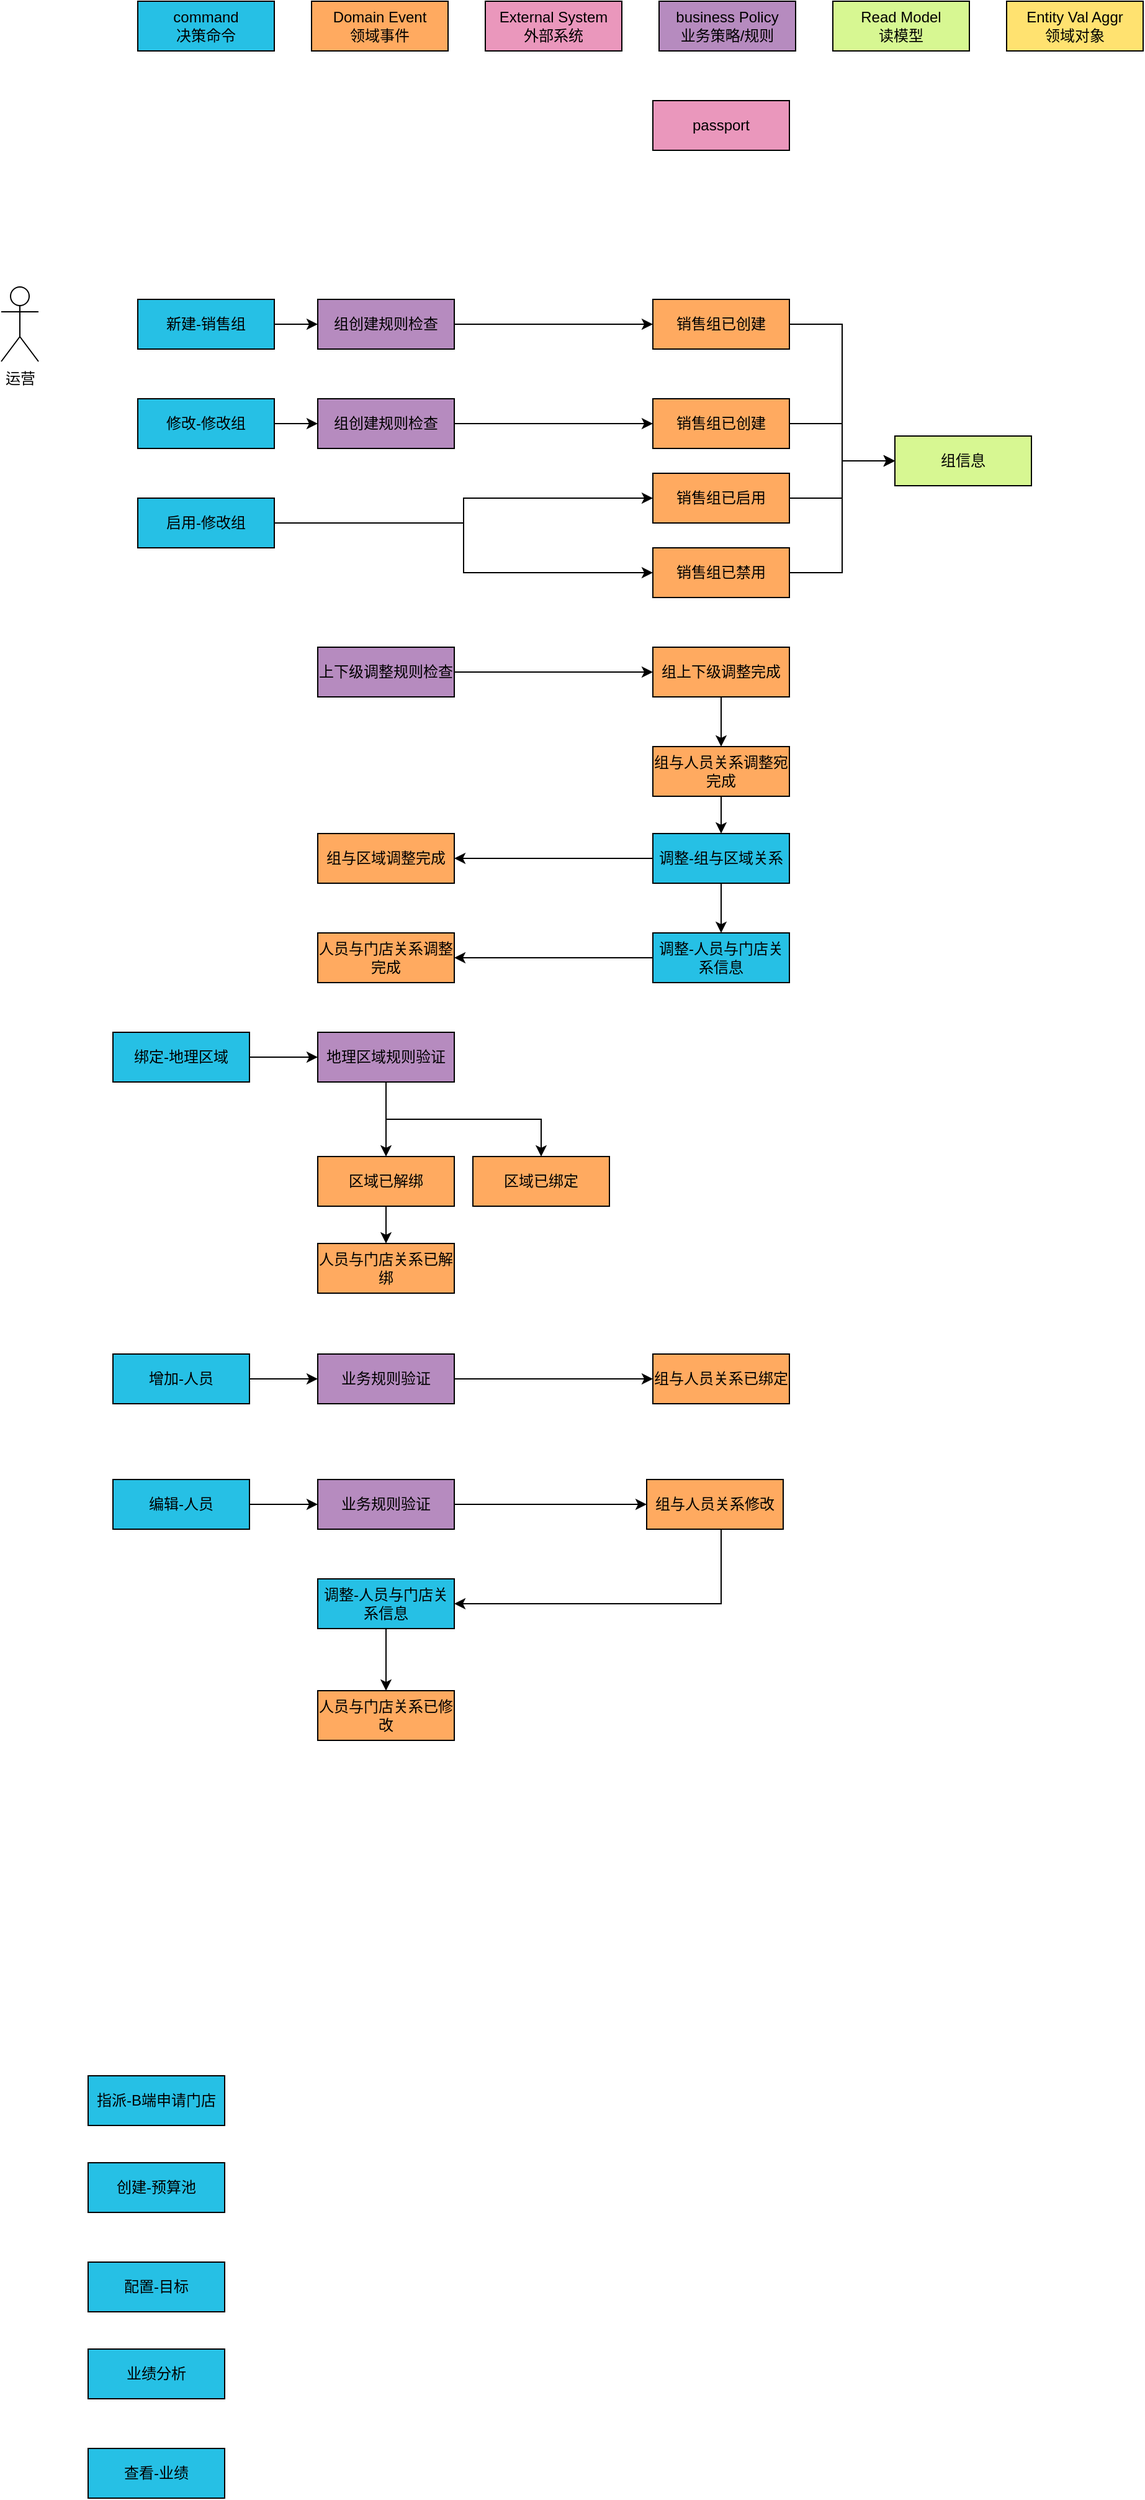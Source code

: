 <mxfile version="28.0.9">
  <diagram name="第 1 页" id="7w6zi9jCp_np2msTW12s">
    <mxGraphModel dx="1159" dy="709" grid="1" gridSize="10" guides="1" tooltips="1" connect="1" arrows="1" fold="1" page="1" pageScale="1" pageWidth="827" pageHeight="1169" math="0" shadow="0">
      <root>
        <mxCell id="0" />
        <mxCell id="1" parent="0" />
        <mxCell id="_sHUTvcMdDTdJ8EnGrEK-1" value="&lt;div&gt;&lt;font&gt;command&lt;/font&gt;&lt;/div&gt;&lt;font&gt;决策命令&lt;/font&gt;" style="rounded=0;whiteSpace=wrap;html=1;fillColor=#26C0E5;" parent="1" vertex="1">
          <mxGeometry x="160" y="80" width="110" height="40" as="geometry" />
        </mxCell>
        <mxCell id="_sHUTvcMdDTdJ8EnGrEK-2" value="&lt;font&gt;Domain Event&lt;/font&gt;&lt;div&gt;&lt;font&gt;领域事件&lt;/font&gt;&lt;/div&gt;" style="rounded=0;whiteSpace=wrap;html=1;fillColor=#FFAA60;" parent="1" vertex="1">
          <mxGeometry x="300" y="80" width="110" height="40" as="geometry" />
        </mxCell>
        <mxCell id="_sHUTvcMdDTdJ8EnGrEK-3" value="Read Model&lt;div&gt;读模型&lt;/div&gt;" style="rounded=0;whiteSpace=wrap;html=1;fillColor=#D7F792;" parent="1" vertex="1">
          <mxGeometry x="720" y="80" width="110" height="40" as="geometry" />
        </mxCell>
        <mxCell id="_sHUTvcMdDTdJ8EnGrEK-4" value="External System&lt;div&gt;外部系统&lt;/div&gt;" style="rounded=0;whiteSpace=wrap;html=1;fillColor=#EA97BC;" parent="1" vertex="1">
          <mxGeometry x="440" y="80" width="110" height="40" as="geometry" />
        </mxCell>
        <mxCell id="_sHUTvcMdDTdJ8EnGrEK-5" value="business Policy&lt;div&gt;业务策略/规则&lt;/div&gt;" style="rounded=0;whiteSpace=wrap;html=1;fillColor=#B68BBF;" parent="1" vertex="1">
          <mxGeometry x="580" y="80" width="110" height="40" as="geometry" />
        </mxCell>
        <mxCell id="_sHUTvcMdDTdJ8EnGrEK-8" value="&lt;font&gt;Entity Val Aggr&lt;/font&gt;&lt;div&gt;&lt;font&gt;领域对象&lt;/font&gt;&lt;/div&gt;" style="rounded=0;whiteSpace=wrap;html=1;fillColor=#FFE270;" parent="1" vertex="1">
          <mxGeometry x="860" y="80" width="110" height="40" as="geometry" />
        </mxCell>
        <mxCell id="sNWVwF46tpGVJdv4zzlN-1" value="运营" style="shape=umlActor;verticalLabelPosition=bottom;verticalAlign=top;html=1;outlineConnect=0;" parent="1" vertex="1">
          <mxGeometry x="50" y="310" width="30" height="60" as="geometry" />
        </mxCell>
        <mxCell id="CuO03zdZ_H9ETCIROUNS-28" style="edgeStyle=orthogonalEdgeStyle;rounded=0;orthogonalLoop=1;jettySize=auto;html=1;exitX=1;exitY=0.5;exitDx=0;exitDy=0;entryX=0;entryY=0.5;entryDx=0;entryDy=0;" edge="1" parent="1" source="sNWVwF46tpGVJdv4zzlN-2" target="CuO03zdZ_H9ETCIROUNS-2">
          <mxGeometry relative="1" as="geometry" />
        </mxCell>
        <mxCell id="sNWVwF46tpGVJdv4zzlN-2" value="新建-销售组" style="rounded=0;whiteSpace=wrap;html=1;fillColor=#26C0E5;" parent="1" vertex="1">
          <mxGeometry x="160" y="320" width="110" height="40" as="geometry" />
        </mxCell>
        <mxCell id="CuO03zdZ_H9ETCIROUNS-27" style="edgeStyle=orthogonalEdgeStyle;rounded=0;orthogonalLoop=1;jettySize=auto;html=1;" edge="1" parent="1" source="sNWVwF46tpGVJdv4zzlN-3" target="CuO03zdZ_H9ETCIROUNS-9">
          <mxGeometry relative="1" as="geometry" />
        </mxCell>
        <mxCell id="sNWVwF46tpGVJdv4zzlN-3" value="修改-修改组" style="rounded=0;whiteSpace=wrap;html=1;fillColor=#26C0E5;" parent="1" vertex="1">
          <mxGeometry x="160" y="400" width="110" height="40" as="geometry" />
        </mxCell>
        <mxCell id="CuO03zdZ_H9ETCIROUNS-76" style="edgeStyle=orthogonalEdgeStyle;rounded=0;orthogonalLoop=1;jettySize=auto;html=1;entryX=0;entryY=0.5;entryDx=0;entryDy=0;" edge="1" parent="1" source="sNWVwF46tpGVJdv4zzlN-4" target="CuO03zdZ_H9ETCIROUNS-39">
          <mxGeometry relative="1" as="geometry" />
        </mxCell>
        <mxCell id="sNWVwF46tpGVJdv4zzlN-4" value="绑定-地理区域" style="rounded=0;whiteSpace=wrap;html=1;fillColor=#26C0E5;" parent="1" vertex="1">
          <mxGeometry x="140" y="910" width="110" height="40" as="geometry" />
        </mxCell>
        <mxCell id="CuO03zdZ_H9ETCIROUNS-77" style="edgeStyle=orthogonalEdgeStyle;rounded=0;orthogonalLoop=1;jettySize=auto;html=1;entryX=0;entryY=0.5;entryDx=0;entryDy=0;" edge="1" parent="1" source="sNWVwF46tpGVJdv4zzlN-6" target="CuO03zdZ_H9ETCIROUNS-62">
          <mxGeometry relative="1" as="geometry" />
        </mxCell>
        <mxCell id="sNWVwF46tpGVJdv4zzlN-6" value="增加-人员" style="rounded=0;whiteSpace=wrap;html=1;fillColor=#26C0E5;" parent="1" vertex="1">
          <mxGeometry x="140" y="1169" width="110" height="40" as="geometry" />
        </mxCell>
        <mxCell id="sNWVwF46tpGVJdv4zzlN-7" value="创建-预算池" style="rounded=0;whiteSpace=wrap;html=1;fillColor=#26C0E5;" parent="1" vertex="1">
          <mxGeometry x="120" y="1820" width="110" height="40" as="geometry" />
        </mxCell>
        <mxCell id="sNWVwF46tpGVJdv4zzlN-8" value="passport" style="rounded=0;whiteSpace=wrap;html=1;fillColor=#EA97BC;" parent="1" vertex="1">
          <mxGeometry x="575" y="160" width="110" height="40" as="geometry" />
        </mxCell>
        <mxCell id="CuO03zdZ_H9ETCIROUNS-17" style="edgeStyle=orthogonalEdgeStyle;rounded=0;orthogonalLoop=1;jettySize=auto;html=1;entryX=0;entryY=0.5;entryDx=0;entryDy=0;" edge="1" parent="1" source="sNWVwF46tpGVJdv4zzlN-9" target="CuO03zdZ_H9ETCIROUNS-8">
          <mxGeometry relative="1" as="geometry" />
        </mxCell>
        <mxCell id="sNWVwF46tpGVJdv4zzlN-9" value="销售组已创建" style="rounded=0;whiteSpace=wrap;html=1;fillColor=#FFAA60;" parent="1" vertex="1">
          <mxGeometry x="575" y="320" width="110" height="40" as="geometry" />
        </mxCell>
        <mxCell id="sNWVwF46tpGVJdv4zzlN-10" value="指派-B端申请门店" style="rounded=0;whiteSpace=wrap;html=1;fillColor=#26C0E5;" parent="1" vertex="1">
          <mxGeometry x="120" y="1750" width="110" height="40" as="geometry" />
        </mxCell>
        <mxCell id="sNWVwF46tpGVJdv4zzlN-11" value="配置-目标" style="rounded=0;whiteSpace=wrap;html=1;fillColor=#26C0E5;" parent="1" vertex="1">
          <mxGeometry x="120" y="1900" width="110" height="40" as="geometry" />
        </mxCell>
        <mxCell id="sNWVwF46tpGVJdv4zzlN-12" value="业绩分析" style="rounded=0;whiteSpace=wrap;html=1;fillColor=#26C0E5;" parent="1" vertex="1">
          <mxGeometry x="120" y="1970" width="110" height="40" as="geometry" />
        </mxCell>
        <mxCell id="CuO03zdZ_H9ETCIROUNS-1" value="查看-业绩" style="rounded=0;whiteSpace=wrap;html=1;fillColor=#26C0E5;" vertex="1" parent="1">
          <mxGeometry x="120" y="2050" width="110" height="40" as="geometry" />
        </mxCell>
        <mxCell id="CuO03zdZ_H9ETCIROUNS-29" style="edgeStyle=orthogonalEdgeStyle;rounded=0;orthogonalLoop=1;jettySize=auto;html=1;entryX=0;entryY=0.5;entryDx=0;entryDy=0;" edge="1" parent="1" source="CuO03zdZ_H9ETCIROUNS-2" target="sNWVwF46tpGVJdv4zzlN-9">
          <mxGeometry relative="1" as="geometry" />
        </mxCell>
        <mxCell id="CuO03zdZ_H9ETCIROUNS-2" value="组创建规则检查" style="rounded=0;whiteSpace=wrap;html=1;fillColor=#B68BBF;" vertex="1" parent="1">
          <mxGeometry x="305" y="320" width="110" height="40" as="geometry" />
        </mxCell>
        <mxCell id="CuO03zdZ_H9ETCIROUNS-8" value="组信息" style="rounded=0;whiteSpace=wrap;html=1;fillColor=#D7F792;" vertex="1" parent="1">
          <mxGeometry x="770" y="430" width="110" height="40" as="geometry" />
        </mxCell>
        <mxCell id="CuO03zdZ_H9ETCIROUNS-30" style="edgeStyle=orthogonalEdgeStyle;rounded=0;orthogonalLoop=1;jettySize=auto;html=1;entryX=0;entryY=0.5;entryDx=0;entryDy=0;" edge="1" parent="1" source="CuO03zdZ_H9ETCIROUNS-9" target="CuO03zdZ_H9ETCIROUNS-22">
          <mxGeometry relative="1" as="geometry" />
        </mxCell>
        <mxCell id="CuO03zdZ_H9ETCIROUNS-9" value="组创建规则检查" style="rounded=0;whiteSpace=wrap;html=1;fillColor=#B68BBF;" vertex="1" parent="1">
          <mxGeometry x="305" y="400" width="110" height="40" as="geometry" />
        </mxCell>
        <mxCell id="CuO03zdZ_H9ETCIROUNS-19" value="" style="edgeStyle=orthogonalEdgeStyle;rounded=0;orthogonalLoop=1;jettySize=auto;html=1;" edge="1" parent="1" source="CuO03zdZ_H9ETCIROUNS-11" target="CuO03zdZ_H9ETCIROUNS-8">
          <mxGeometry relative="1" as="geometry" />
        </mxCell>
        <mxCell id="CuO03zdZ_H9ETCIROUNS-11" value="销售组已启用" style="rounded=0;whiteSpace=wrap;html=1;fillColor=#FFAA60;" vertex="1" parent="1">
          <mxGeometry x="575" y="460" width="110" height="40" as="geometry" />
        </mxCell>
        <mxCell id="CuO03zdZ_H9ETCIROUNS-24" style="edgeStyle=orthogonalEdgeStyle;rounded=0;orthogonalLoop=1;jettySize=auto;html=1;entryX=0;entryY=0.5;entryDx=0;entryDy=0;" edge="1" parent="1" source="CuO03zdZ_H9ETCIROUNS-12" target="CuO03zdZ_H9ETCIROUNS-8">
          <mxGeometry relative="1" as="geometry" />
        </mxCell>
        <mxCell id="CuO03zdZ_H9ETCIROUNS-12" value="销售组已禁用" style="rounded=0;whiteSpace=wrap;html=1;fillColor=#FFAA60;" vertex="1" parent="1">
          <mxGeometry x="575" y="520" width="110" height="40" as="geometry" />
        </mxCell>
        <mxCell id="CuO03zdZ_H9ETCIROUNS-25" style="edgeStyle=orthogonalEdgeStyle;rounded=0;orthogonalLoop=1;jettySize=auto;html=1;entryX=0;entryY=0.5;entryDx=0;entryDy=0;" edge="1" parent="1" source="CuO03zdZ_H9ETCIROUNS-13" target="CuO03zdZ_H9ETCIROUNS-11">
          <mxGeometry relative="1" as="geometry" />
        </mxCell>
        <mxCell id="CuO03zdZ_H9ETCIROUNS-26" style="edgeStyle=orthogonalEdgeStyle;rounded=0;orthogonalLoop=1;jettySize=auto;html=1;exitX=1;exitY=0.5;exitDx=0;exitDy=0;entryX=0;entryY=0.5;entryDx=0;entryDy=0;" edge="1" parent="1" source="CuO03zdZ_H9ETCIROUNS-13" target="CuO03zdZ_H9ETCIROUNS-12">
          <mxGeometry relative="1" as="geometry" />
        </mxCell>
        <mxCell id="CuO03zdZ_H9ETCIROUNS-13" value="启用-修改组" style="rounded=0;whiteSpace=wrap;html=1;fillColor=#26C0E5;" vertex="1" parent="1">
          <mxGeometry x="160" y="480" width="110" height="40" as="geometry" />
        </mxCell>
        <mxCell id="CuO03zdZ_H9ETCIROUNS-23" style="edgeStyle=orthogonalEdgeStyle;rounded=0;orthogonalLoop=1;jettySize=auto;html=1;exitX=1;exitY=0.5;exitDx=0;exitDy=0;entryX=0;entryY=0.5;entryDx=0;entryDy=0;" edge="1" parent="1" source="CuO03zdZ_H9ETCIROUNS-22" target="CuO03zdZ_H9ETCIROUNS-8">
          <mxGeometry relative="1" as="geometry" />
        </mxCell>
        <mxCell id="CuO03zdZ_H9ETCIROUNS-22" value="销售组已创建" style="rounded=0;whiteSpace=wrap;html=1;fillColor=#FFAA60;" vertex="1" parent="1">
          <mxGeometry x="575" y="400" width="110" height="40" as="geometry" />
        </mxCell>
        <mxCell id="CuO03zdZ_H9ETCIROUNS-47" value="" style="edgeStyle=orthogonalEdgeStyle;rounded=0;orthogonalLoop=1;jettySize=auto;html=1;" edge="1" parent="1" source="CuO03zdZ_H9ETCIROUNS-31" target="CuO03zdZ_H9ETCIROUNS-45">
          <mxGeometry relative="1" as="geometry" />
        </mxCell>
        <mxCell id="CuO03zdZ_H9ETCIROUNS-48" style="edgeStyle=orthogonalEdgeStyle;rounded=0;orthogonalLoop=1;jettySize=auto;html=1;entryX=1;entryY=0.5;entryDx=0;entryDy=0;" edge="1" parent="1" source="CuO03zdZ_H9ETCIROUNS-31" target="CuO03zdZ_H9ETCIROUNS-37">
          <mxGeometry relative="1" as="geometry" />
        </mxCell>
        <mxCell id="CuO03zdZ_H9ETCIROUNS-31" value="调整-组与区域关系" style="rounded=0;whiteSpace=wrap;html=1;fillColor=#26C0E5;" vertex="1" parent="1">
          <mxGeometry x="575" y="750" width="110" height="40" as="geometry" />
        </mxCell>
        <mxCell id="CuO03zdZ_H9ETCIROUNS-49" style="edgeStyle=orthogonalEdgeStyle;rounded=0;orthogonalLoop=1;jettySize=auto;html=1;entryX=0;entryY=0.5;entryDx=0;entryDy=0;" edge="1" parent="1" source="CuO03zdZ_H9ETCIROUNS-33" target="CuO03zdZ_H9ETCIROUNS-34">
          <mxGeometry relative="1" as="geometry" />
        </mxCell>
        <mxCell id="CuO03zdZ_H9ETCIROUNS-33" value="上下级调整规则检查" style="rounded=0;whiteSpace=wrap;html=1;fillColor=#B68BBF;" vertex="1" parent="1">
          <mxGeometry x="305" y="600" width="110" height="40" as="geometry" />
        </mxCell>
        <mxCell id="CuO03zdZ_H9ETCIROUNS-36" value="" style="edgeStyle=orthogonalEdgeStyle;rounded=0;orthogonalLoop=1;jettySize=auto;html=1;" edge="1" parent="1" source="CuO03zdZ_H9ETCIROUNS-34" target="CuO03zdZ_H9ETCIROUNS-35">
          <mxGeometry relative="1" as="geometry" />
        </mxCell>
        <mxCell id="CuO03zdZ_H9ETCIROUNS-34" value="组上下级调整完成" style="rounded=0;whiteSpace=wrap;html=1;fillColor=#FFAA60;" vertex="1" parent="1">
          <mxGeometry x="575" y="600" width="110" height="40" as="geometry" />
        </mxCell>
        <mxCell id="CuO03zdZ_H9ETCIROUNS-46" style="edgeStyle=orthogonalEdgeStyle;rounded=0;orthogonalLoop=1;jettySize=auto;html=1;exitX=0.5;exitY=1;exitDx=0;exitDy=0;entryX=0.5;entryY=0;entryDx=0;entryDy=0;" edge="1" parent="1" source="CuO03zdZ_H9ETCIROUNS-35" target="CuO03zdZ_H9ETCIROUNS-31">
          <mxGeometry relative="1" as="geometry" />
        </mxCell>
        <mxCell id="CuO03zdZ_H9ETCIROUNS-35" value="组与人员关系调整宛完成" style="rounded=0;whiteSpace=wrap;html=1;fillColor=#FFAA60;" vertex="1" parent="1">
          <mxGeometry x="575" y="680" width="110" height="40" as="geometry" />
        </mxCell>
        <mxCell id="CuO03zdZ_H9ETCIROUNS-37" value="组与区域调整完成" style="rounded=0;whiteSpace=wrap;html=1;fillColor=#FFAA60;" vertex="1" parent="1">
          <mxGeometry x="305" y="750" width="110" height="40" as="geometry" />
        </mxCell>
        <mxCell id="CuO03zdZ_H9ETCIROUNS-60" style="edgeStyle=orthogonalEdgeStyle;rounded=0;orthogonalLoop=1;jettySize=auto;html=1;exitX=0.5;exitY=1;exitDx=0;exitDy=0;entryX=0.5;entryY=0;entryDx=0;entryDy=0;" edge="1" parent="1" source="CuO03zdZ_H9ETCIROUNS-39" target="CuO03zdZ_H9ETCIROUNS-53">
          <mxGeometry relative="1" as="geometry" />
        </mxCell>
        <mxCell id="CuO03zdZ_H9ETCIROUNS-61" style="edgeStyle=orthogonalEdgeStyle;rounded=0;orthogonalLoop=1;jettySize=auto;html=1;exitX=0.5;exitY=1;exitDx=0;exitDy=0;entryX=0.5;entryY=0;entryDx=0;entryDy=0;" edge="1" parent="1" source="CuO03zdZ_H9ETCIROUNS-39" target="CuO03zdZ_H9ETCIROUNS-40">
          <mxGeometry relative="1" as="geometry" />
        </mxCell>
        <mxCell id="CuO03zdZ_H9ETCIROUNS-39" value="地理区域规则验证" style="rounded=0;whiteSpace=wrap;html=1;fillColor=#B68BBF;" vertex="1" parent="1">
          <mxGeometry x="305" y="910" width="110" height="40" as="geometry" />
        </mxCell>
        <mxCell id="CuO03zdZ_H9ETCIROUNS-40" value="区域已绑定" style="rounded=0;whiteSpace=wrap;html=1;fillColor=#FFAA60;" vertex="1" parent="1">
          <mxGeometry x="430" y="1010" width="110" height="40" as="geometry" />
        </mxCell>
        <mxCell id="CuO03zdZ_H9ETCIROUNS-51" style="edgeStyle=orthogonalEdgeStyle;rounded=0;orthogonalLoop=1;jettySize=auto;html=1;entryX=1;entryY=0.5;entryDx=0;entryDy=0;" edge="1" parent="1" source="CuO03zdZ_H9ETCIROUNS-45" target="CuO03zdZ_H9ETCIROUNS-50">
          <mxGeometry relative="1" as="geometry" />
        </mxCell>
        <mxCell id="CuO03zdZ_H9ETCIROUNS-45" value="调整-人员与门店关系信息" style="rounded=0;whiteSpace=wrap;html=1;fillColor=#26C0E5;" vertex="1" parent="1">
          <mxGeometry x="575" y="830" width="110" height="40" as="geometry" />
        </mxCell>
        <mxCell id="CuO03zdZ_H9ETCIROUNS-50" value="人员与门店关系调整完成" style="rounded=0;whiteSpace=wrap;html=1;fillColor=#FFAA60;" vertex="1" parent="1">
          <mxGeometry x="305" y="830" width="110" height="40" as="geometry" />
        </mxCell>
        <mxCell id="CuO03zdZ_H9ETCIROUNS-59" value="" style="edgeStyle=orthogonalEdgeStyle;rounded=0;orthogonalLoop=1;jettySize=auto;html=1;" edge="1" parent="1" source="CuO03zdZ_H9ETCIROUNS-53" target="CuO03zdZ_H9ETCIROUNS-58">
          <mxGeometry relative="1" as="geometry" />
        </mxCell>
        <mxCell id="CuO03zdZ_H9ETCIROUNS-53" value="区域已解绑" style="rounded=0;whiteSpace=wrap;html=1;fillColor=#FFAA60;" vertex="1" parent="1">
          <mxGeometry x="305" y="1010" width="110" height="40" as="geometry" />
        </mxCell>
        <mxCell id="CuO03zdZ_H9ETCIROUNS-58" value="人员与门店关系已解绑" style="rounded=0;whiteSpace=wrap;html=1;fillColor=#FFAA60;" vertex="1" parent="1">
          <mxGeometry x="305" y="1080" width="110" height="40" as="geometry" />
        </mxCell>
        <mxCell id="CuO03zdZ_H9ETCIROUNS-65" style="edgeStyle=orthogonalEdgeStyle;rounded=0;orthogonalLoop=1;jettySize=auto;html=1;" edge="1" parent="1" source="CuO03zdZ_H9ETCIROUNS-62" target="CuO03zdZ_H9ETCIROUNS-64">
          <mxGeometry relative="1" as="geometry" />
        </mxCell>
        <mxCell id="CuO03zdZ_H9ETCIROUNS-62" value="业务规则验证" style="rounded=0;whiteSpace=wrap;html=1;fillColor=#B68BBF;" vertex="1" parent="1">
          <mxGeometry x="305" y="1169" width="110" height="40" as="geometry" />
        </mxCell>
        <mxCell id="CuO03zdZ_H9ETCIROUNS-74" style="edgeStyle=orthogonalEdgeStyle;rounded=0;orthogonalLoop=1;jettySize=auto;html=1;entryX=0.5;entryY=0;entryDx=0;entryDy=0;" edge="1" parent="1" source="CuO03zdZ_H9ETCIROUNS-63" target="CuO03zdZ_H9ETCIROUNS-73">
          <mxGeometry relative="1" as="geometry" />
        </mxCell>
        <mxCell id="CuO03zdZ_H9ETCIROUNS-63" value="调整-人员与门店关系信息" style="rounded=0;whiteSpace=wrap;html=1;fillColor=#26C0E5;" vertex="1" parent="1">
          <mxGeometry x="305" y="1350" width="110" height="40" as="geometry" />
        </mxCell>
        <mxCell id="CuO03zdZ_H9ETCIROUNS-64" value="组与人员关系已绑定" style="rounded=0;whiteSpace=wrap;html=1;fillColor=#FFAA60;" vertex="1" parent="1">
          <mxGeometry x="575" y="1169" width="110" height="40" as="geometry" />
        </mxCell>
        <mxCell id="CuO03zdZ_H9ETCIROUNS-78" style="edgeStyle=orthogonalEdgeStyle;rounded=0;orthogonalLoop=1;jettySize=auto;html=1;entryX=0;entryY=0.5;entryDx=0;entryDy=0;" edge="1" parent="1" source="CuO03zdZ_H9ETCIROUNS-66" target="CuO03zdZ_H9ETCIROUNS-69">
          <mxGeometry relative="1" as="geometry" />
        </mxCell>
        <mxCell id="CuO03zdZ_H9ETCIROUNS-66" value="编辑-人员" style="rounded=0;whiteSpace=wrap;html=1;fillColor=#26C0E5;" vertex="1" parent="1">
          <mxGeometry x="140" y="1270" width="110" height="40" as="geometry" />
        </mxCell>
        <mxCell id="CuO03zdZ_H9ETCIROUNS-71" style="edgeStyle=orthogonalEdgeStyle;rounded=0;orthogonalLoop=1;jettySize=auto;html=1;entryX=0;entryY=0.5;entryDx=0;entryDy=0;" edge="1" parent="1" source="CuO03zdZ_H9ETCIROUNS-69" target="CuO03zdZ_H9ETCIROUNS-70">
          <mxGeometry relative="1" as="geometry" />
        </mxCell>
        <mxCell id="CuO03zdZ_H9ETCIROUNS-69" value="业务规则验证" style="rounded=0;whiteSpace=wrap;html=1;fillColor=#B68BBF;" vertex="1" parent="1">
          <mxGeometry x="305" y="1270" width="110" height="40" as="geometry" />
        </mxCell>
        <mxCell id="CuO03zdZ_H9ETCIROUNS-72" style="edgeStyle=orthogonalEdgeStyle;rounded=0;orthogonalLoop=1;jettySize=auto;html=1;entryX=1;entryY=0.5;entryDx=0;entryDy=0;" edge="1" parent="1" source="CuO03zdZ_H9ETCIROUNS-70" target="CuO03zdZ_H9ETCIROUNS-63">
          <mxGeometry relative="1" as="geometry">
            <Array as="points">
              <mxPoint x="630" y="1370" />
            </Array>
          </mxGeometry>
        </mxCell>
        <mxCell id="CuO03zdZ_H9ETCIROUNS-70" value="组与人员关系修改" style="rounded=0;whiteSpace=wrap;html=1;fillColor=#FFAA60;" vertex="1" parent="1">
          <mxGeometry x="570" y="1270" width="110" height="40" as="geometry" />
        </mxCell>
        <mxCell id="CuO03zdZ_H9ETCIROUNS-73" value="人员与门店关系已修改" style="rounded=0;whiteSpace=wrap;html=1;fillColor=#FFAA60;" vertex="1" parent="1">
          <mxGeometry x="305" y="1440" width="110" height="40" as="geometry" />
        </mxCell>
      </root>
    </mxGraphModel>
  </diagram>
</mxfile>
